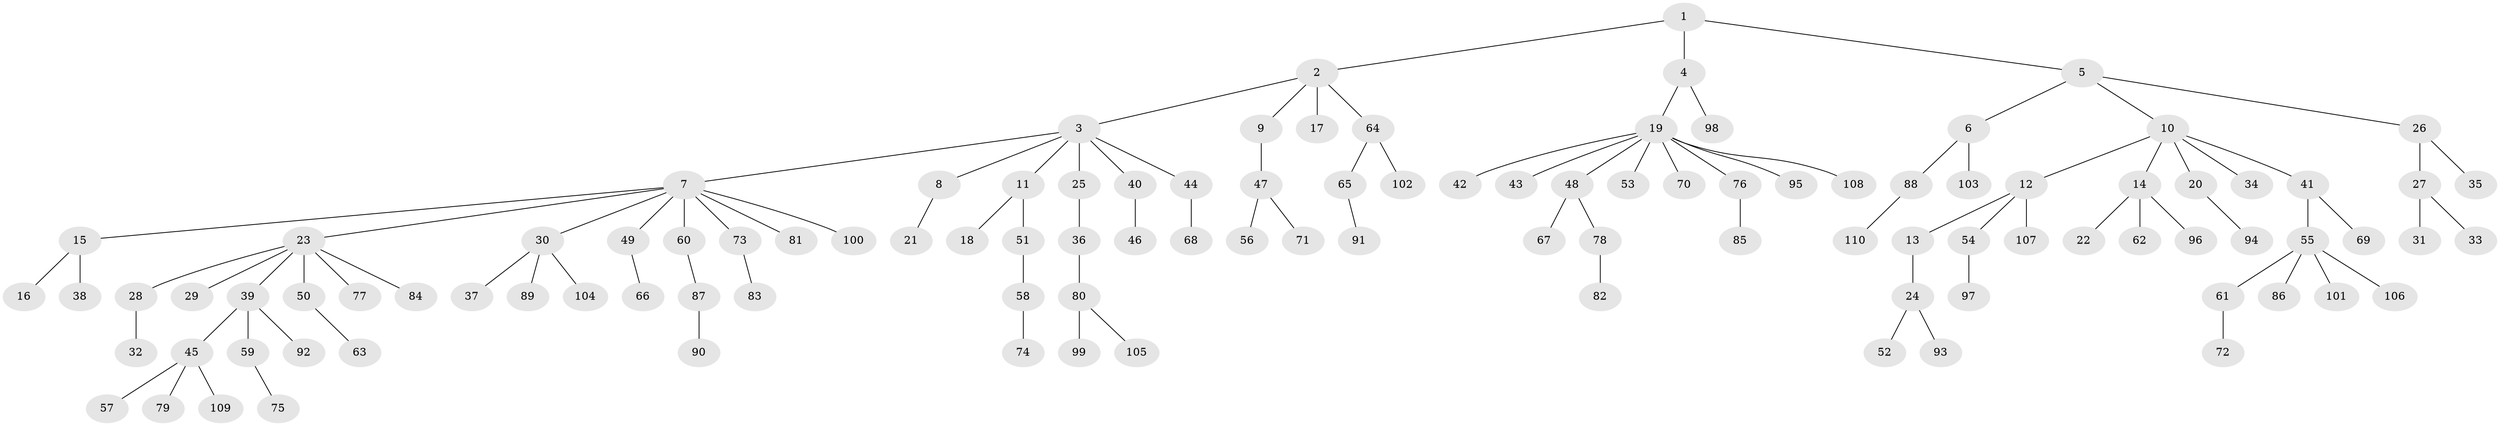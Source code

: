 // coarse degree distribution, {5: 0.0410958904109589, 8: 0.0273972602739726, 10: 0.0136986301369863, 2: 0.2054794520547945, 1: 0.6027397260273972, 3: 0.0684931506849315, 6: 0.0136986301369863, 4: 0.0273972602739726}
// Generated by graph-tools (version 1.1) at 2025/24/03/03/25 07:24:06]
// undirected, 110 vertices, 109 edges
graph export_dot {
graph [start="1"]
  node [color=gray90,style=filled];
  1;
  2;
  3;
  4;
  5;
  6;
  7;
  8;
  9;
  10;
  11;
  12;
  13;
  14;
  15;
  16;
  17;
  18;
  19;
  20;
  21;
  22;
  23;
  24;
  25;
  26;
  27;
  28;
  29;
  30;
  31;
  32;
  33;
  34;
  35;
  36;
  37;
  38;
  39;
  40;
  41;
  42;
  43;
  44;
  45;
  46;
  47;
  48;
  49;
  50;
  51;
  52;
  53;
  54;
  55;
  56;
  57;
  58;
  59;
  60;
  61;
  62;
  63;
  64;
  65;
  66;
  67;
  68;
  69;
  70;
  71;
  72;
  73;
  74;
  75;
  76;
  77;
  78;
  79;
  80;
  81;
  82;
  83;
  84;
  85;
  86;
  87;
  88;
  89;
  90;
  91;
  92;
  93;
  94;
  95;
  96;
  97;
  98;
  99;
  100;
  101;
  102;
  103;
  104;
  105;
  106;
  107;
  108;
  109;
  110;
  1 -- 2;
  1 -- 4;
  1 -- 5;
  2 -- 3;
  2 -- 9;
  2 -- 17;
  2 -- 64;
  3 -- 7;
  3 -- 8;
  3 -- 11;
  3 -- 25;
  3 -- 40;
  3 -- 44;
  4 -- 19;
  4 -- 98;
  5 -- 6;
  5 -- 10;
  5 -- 26;
  6 -- 88;
  6 -- 103;
  7 -- 15;
  7 -- 23;
  7 -- 30;
  7 -- 49;
  7 -- 60;
  7 -- 73;
  7 -- 81;
  7 -- 100;
  8 -- 21;
  9 -- 47;
  10 -- 12;
  10 -- 14;
  10 -- 20;
  10 -- 34;
  10 -- 41;
  11 -- 18;
  11 -- 51;
  12 -- 13;
  12 -- 54;
  12 -- 107;
  13 -- 24;
  14 -- 22;
  14 -- 62;
  14 -- 96;
  15 -- 16;
  15 -- 38;
  19 -- 42;
  19 -- 43;
  19 -- 48;
  19 -- 53;
  19 -- 70;
  19 -- 76;
  19 -- 95;
  19 -- 108;
  20 -- 94;
  23 -- 28;
  23 -- 29;
  23 -- 39;
  23 -- 50;
  23 -- 77;
  23 -- 84;
  24 -- 52;
  24 -- 93;
  25 -- 36;
  26 -- 27;
  26 -- 35;
  27 -- 31;
  27 -- 33;
  28 -- 32;
  30 -- 37;
  30 -- 89;
  30 -- 104;
  36 -- 80;
  39 -- 45;
  39 -- 59;
  39 -- 92;
  40 -- 46;
  41 -- 55;
  41 -- 69;
  44 -- 68;
  45 -- 57;
  45 -- 79;
  45 -- 109;
  47 -- 56;
  47 -- 71;
  48 -- 67;
  48 -- 78;
  49 -- 66;
  50 -- 63;
  51 -- 58;
  54 -- 97;
  55 -- 61;
  55 -- 86;
  55 -- 101;
  55 -- 106;
  58 -- 74;
  59 -- 75;
  60 -- 87;
  61 -- 72;
  64 -- 65;
  64 -- 102;
  65 -- 91;
  73 -- 83;
  76 -- 85;
  78 -- 82;
  80 -- 99;
  80 -- 105;
  87 -- 90;
  88 -- 110;
}
